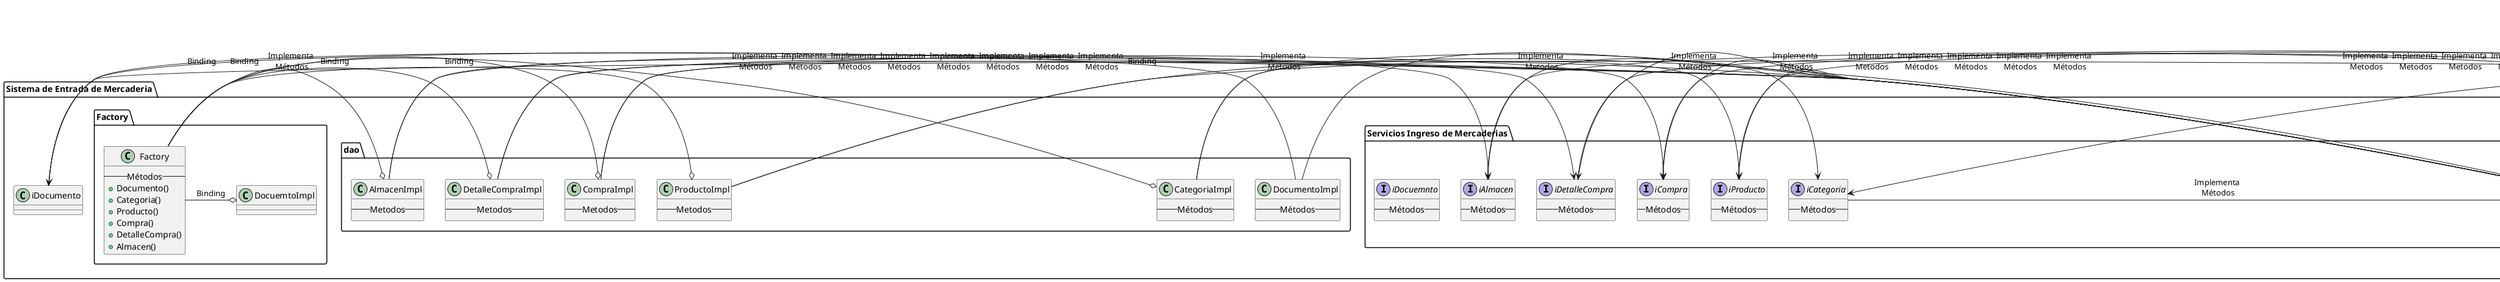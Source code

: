 @startuml
package "Sistema de Entrada de Mercaderia" {
    package "Bin" {

        class Documento {
           -id_Documento
           -codigo
           -nombre
          
        }

        
        class Categoria{
            -id_Categoria
            -nombre_categoria
         }
        
        
        
        
        
         class Producto{
            -idCurso
            -nombre
            
     
            
        }
        
        
        
        class Compra{
            -id_Compra
            -serie
            -fecha
            -glosa
            
        }

        class DetalleCompra{
            -id_DetalleCompra
            -cantidad
            
        }

        class Almacen{
            -id_Almacen
            -almacen
            
        }
        
}

package "Servicios Ingreso de Mercaderias" {

    interface iDocuemnto{
        --Métodos--
    }
    
    
     interface iCategoria {
        --Métodos--
    }
    
   
    
      interface iProducto{
        --Métodos--
    }
    
     interface iCompra{
        --Métodos--
    }
    
      interface iDetalleCompra{
        --Métodos--
    }
    
    
     interface iAlmacen{
        --Métodos--
    }
    
    interface iCrud {
        +Crear()
        +Actualizar()
        +Mostrar()
        +Eliminar()
    }
}


Documento -> iDocumento: Implementa\n Metodos
Categoria  -> iCategoria: Implementa\n Metodos
Producto -> iProducto: Implementa\n Metodos
Compra-> iCompra: Implementa\n Metodos
DetalleCompra -> iDetalleCompra: Implementa\n Metodos
Almacen -> iAlmacen: Implementa\n Metodos


iDocumento  -> iCrud: Implementa\n Métodos
iCategoria -> iCrud: Implementa\n Métodos
iProducto  -> iCrud: Implementa\n Métodos
iCompra -> iCrud: Implementa\n Métodos
iDetalleCompra  -> iCrud: Implementa\n Métodos
iAlmacen  -> iCrud: Implementa\n Métodos




Categoria =o Producto: Puede contener




package dao {


    class DocumentoImpl {
        --Métodos--
    }
    
    
    class CategoriaImpl {
        --Métodos--
    }
   
    
    class ProductoImpl {
        --Metodos--
    }
    
    
      class CompraImpl {
        --Metodos--
    }
    
      class DetalleCompraImpl {
        --Metodos--
    }
    

  class AlmacenImpl {
        --Metodos--
    }

    DocumentoImpl -> iDocumento: Implementa\n Métodos
    CategoriaImpl -> iCategoria: Implementa\n Métodos
    ProductoImpl -> iProducto: Implementa\n Métodos
    CompraImpl -> iCompra: Implementa\n Métodos
    DetalleCompraImpl-> iDetalleCompra: Implementa\n Métodos
    AlmacenImpl-> iAlmacen: Implementa\n Métodos

    DocumentoImpl -> iCrud: Implementa\n Métodos
    CategoriaImpl -> iCrud: Implementa\n Métodos
    ProductoImpl -> iCrud: Implementa\n Métodos
    CompraImpl -> iCrud: Implementa\n Métodos
    DetalleCompraImpl -> iCrud: Implementa\n Métodos
    AlmacenImpl -> iCrud: Implementa\n Métodos
     
}

package Factory {
    class Factory {
        --Métodos--
        +Documento()
        +Categoria()
        +Producto()
        +Compra()
        +DetalleCompra()
        +Almacen()
    }

    Factory =o DocuemtoImpl: Binding
    Factory =o CategoriaImpl: Binding
    Factory =o ProductoImpl: Binding
    Factory =o CompraImpl: Binding
    Factory =o DetalleCompraImpl: Binding
    Factory =o AlmacenImpl: Binding

}
    }
@enduml